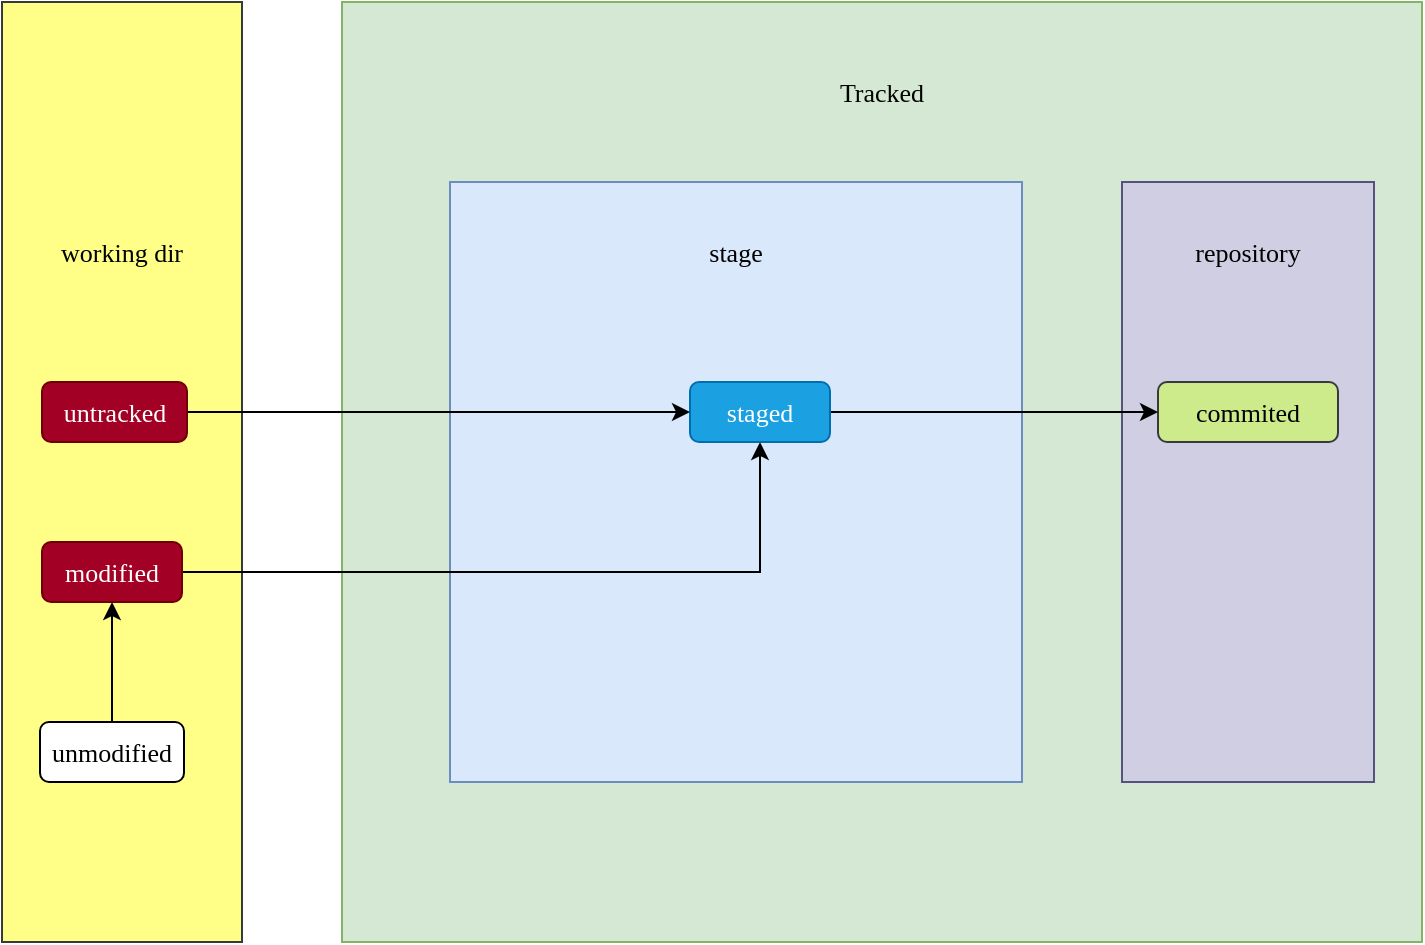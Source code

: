 <mxfile version="20.2.3" type="device"><diagram id="Ta0A4LLVPSVCpY7KHITd" name="第 1 页"><mxGraphModel dx="1209" dy="852" grid="1" gridSize="10" guides="1" tooltips="1" connect="1" arrows="1" fold="1" page="1" pageScale="1" pageWidth="827" pageHeight="1169" math="0" shadow="0"><root><mxCell id="0"/><mxCell id="1" parent="0"/><mxCell id="SzqPH8nfBWKK981Cl0G9-4" value="" style="rounded=0;whiteSpace=wrap;html=1;fillColor=#d5e8d4;strokeColor=#82b366;fontSize=13;fontFamily=Comic Sans MS;" vertex="1" parent="1"><mxGeometry x="240" y="140" width="540" height="470" as="geometry"/></mxCell><mxCell id="SzqPH8nfBWKK981Cl0G9-6" value="Tracked" style="text;html=1;strokeColor=none;fillColor=none;align=center;verticalAlign=middle;whiteSpace=wrap;rounded=0;fontSize=13;fontFamily=Comic Sans MS;" vertex="1" parent="1"><mxGeometry x="480" y="170" width="60" height="30" as="geometry"/></mxCell><mxCell id="SzqPH8nfBWKK981Cl0G9-7" value="" style="rounded=0;whiteSpace=wrap;html=1;fillColor=#ffff88;strokeColor=#36393d;fontSize=13;fontFamily=Comic Sans MS;" vertex="1" parent="1"><mxGeometry x="70" y="140" width="120" height="470" as="geometry"/></mxCell><mxCell id="SzqPH8nfBWKK981Cl0G9-8" value="" style="rounded=0;whiteSpace=wrap;html=1;fillColor=#dae8fc;strokeColor=#6c8ebf;fontSize=13;fontFamily=Comic Sans MS;" vertex="1" parent="1"><mxGeometry x="294" y="230" width="286" height="300" as="geometry"/></mxCell><mxCell id="SzqPH8nfBWKK981Cl0G9-9" value="" style="rounded=0;whiteSpace=wrap;html=1;fillColor=#d0cee2;strokeColor=#56517e;fontSize=13;fontFamily=Comic Sans MS;" vertex="1" parent="1"><mxGeometry x="630" y="230" width="126" height="300" as="geometry"/></mxCell><mxCell id="SzqPH8nfBWKK981Cl0G9-10" value="stage" style="text;html=1;strokeColor=none;fillColor=none;align=center;verticalAlign=middle;whiteSpace=wrap;rounded=0;fontSize=13;fontFamily=Comic Sans MS;" vertex="1" parent="1"><mxGeometry x="407" y="250" width="60" height="30" as="geometry"/></mxCell><mxCell id="SzqPH8nfBWKK981Cl0G9-11" value="repository" style="text;html=1;strokeColor=none;fillColor=none;align=center;verticalAlign=middle;whiteSpace=wrap;rounded=0;fontSize=13;fontFamily=Comic Sans MS;" vertex="1" parent="1"><mxGeometry x="663" y="250" width="60" height="30" as="geometry"/></mxCell><mxCell id="SzqPH8nfBWKK981Cl0G9-12" value="working dir" style="text;html=1;strokeColor=none;fillColor=none;align=center;verticalAlign=middle;whiteSpace=wrap;rounded=0;fontSize=13;fontFamily=Comic Sans MS;" vertex="1" parent="1"><mxGeometry x="90" y="250" width="80" height="30" as="geometry"/></mxCell><mxCell id="SzqPH8nfBWKK981Cl0G9-13" value="commited" style="rounded=1;whiteSpace=wrap;html=1;fillColor=#cdeb8b;strokeColor=#36393d;fontSize=13;fontFamily=Comic Sans MS;" vertex="1" parent="1"><mxGeometry x="648" y="330" width="90" height="30" as="geometry"/></mxCell><mxCell id="SzqPH8nfBWKK981Cl0G9-49" value="" style="edgeStyle=orthogonalEdgeStyle;rounded=0;orthogonalLoop=1;jettySize=auto;html=1;fontSize=13;fontFamily=Comic Sans MS;" edge="1" parent="1" source="SzqPH8nfBWKK981Cl0G9-15" target="SzqPH8nfBWKK981Cl0G9-16"><mxGeometry relative="1" as="geometry"/></mxCell><mxCell id="SzqPH8nfBWKK981Cl0G9-15" value="unmodified" style="rounded=1;whiteSpace=wrap;html=1;fontSize=13;fontFamily=Comic Sans MS;" vertex="1" parent="1"><mxGeometry x="89" y="500" width="72" height="30" as="geometry"/></mxCell><mxCell id="SzqPH8nfBWKK981Cl0G9-32" style="edgeStyle=orthogonalEdgeStyle;rounded=0;orthogonalLoop=1;jettySize=auto;html=1;entryX=0.5;entryY=1;entryDx=0;entryDy=0;fontSize=13;fontFamily=Comic Sans MS;" edge="1" parent="1" source="SzqPH8nfBWKK981Cl0G9-16" target="SzqPH8nfBWKK981Cl0G9-17"><mxGeometry relative="1" as="geometry"/></mxCell><mxCell id="SzqPH8nfBWKK981Cl0G9-16" value="modified" style="rounded=1;whiteSpace=wrap;html=1;fillColor=#a20025;fontColor=#ffffff;strokeColor=#6F0000;fontSize=13;fontFamily=Comic Sans MS;" vertex="1" parent="1"><mxGeometry x="90" y="410" width="70" height="30" as="geometry"/></mxCell><mxCell id="SzqPH8nfBWKK981Cl0G9-33" style="edgeStyle=orthogonalEdgeStyle;rounded=0;orthogonalLoop=1;jettySize=auto;html=1;fontSize=13;fontFamily=Comic Sans MS;" edge="1" parent="1" source="SzqPH8nfBWKK981Cl0G9-17" target="SzqPH8nfBWKK981Cl0G9-13"><mxGeometry relative="1" as="geometry"/></mxCell><mxCell id="SzqPH8nfBWKK981Cl0G9-17" value="staged" style="rounded=1;whiteSpace=wrap;html=1;fillColor=#1ba1e2;strokeColor=#006EAF;fontColor=#ffffff;fontSize=13;fontFamily=Comic Sans MS;" vertex="1" parent="1"><mxGeometry x="414" y="330" width="70" height="30" as="geometry"/></mxCell><mxCell id="SzqPH8nfBWKK981Cl0G9-48" style="edgeStyle=orthogonalEdgeStyle;rounded=0;orthogonalLoop=1;jettySize=auto;html=1;fontSize=13;fontFamily=Comic Sans MS;" edge="1" parent="1" source="SzqPH8nfBWKK981Cl0G9-19" target="SzqPH8nfBWKK981Cl0G9-17"><mxGeometry relative="1" as="geometry"/></mxCell><mxCell id="SzqPH8nfBWKK981Cl0G9-19" value="untracked" style="rounded=1;whiteSpace=wrap;html=1;fillColor=#a20025;fontColor=#ffffff;strokeColor=#6F0000;fontSize=13;fontFamily=Comic Sans MS;" vertex="1" parent="1"><mxGeometry x="90" y="330" width="72.5" height="30" as="geometry"/></mxCell></root></mxGraphModel></diagram></mxfile>